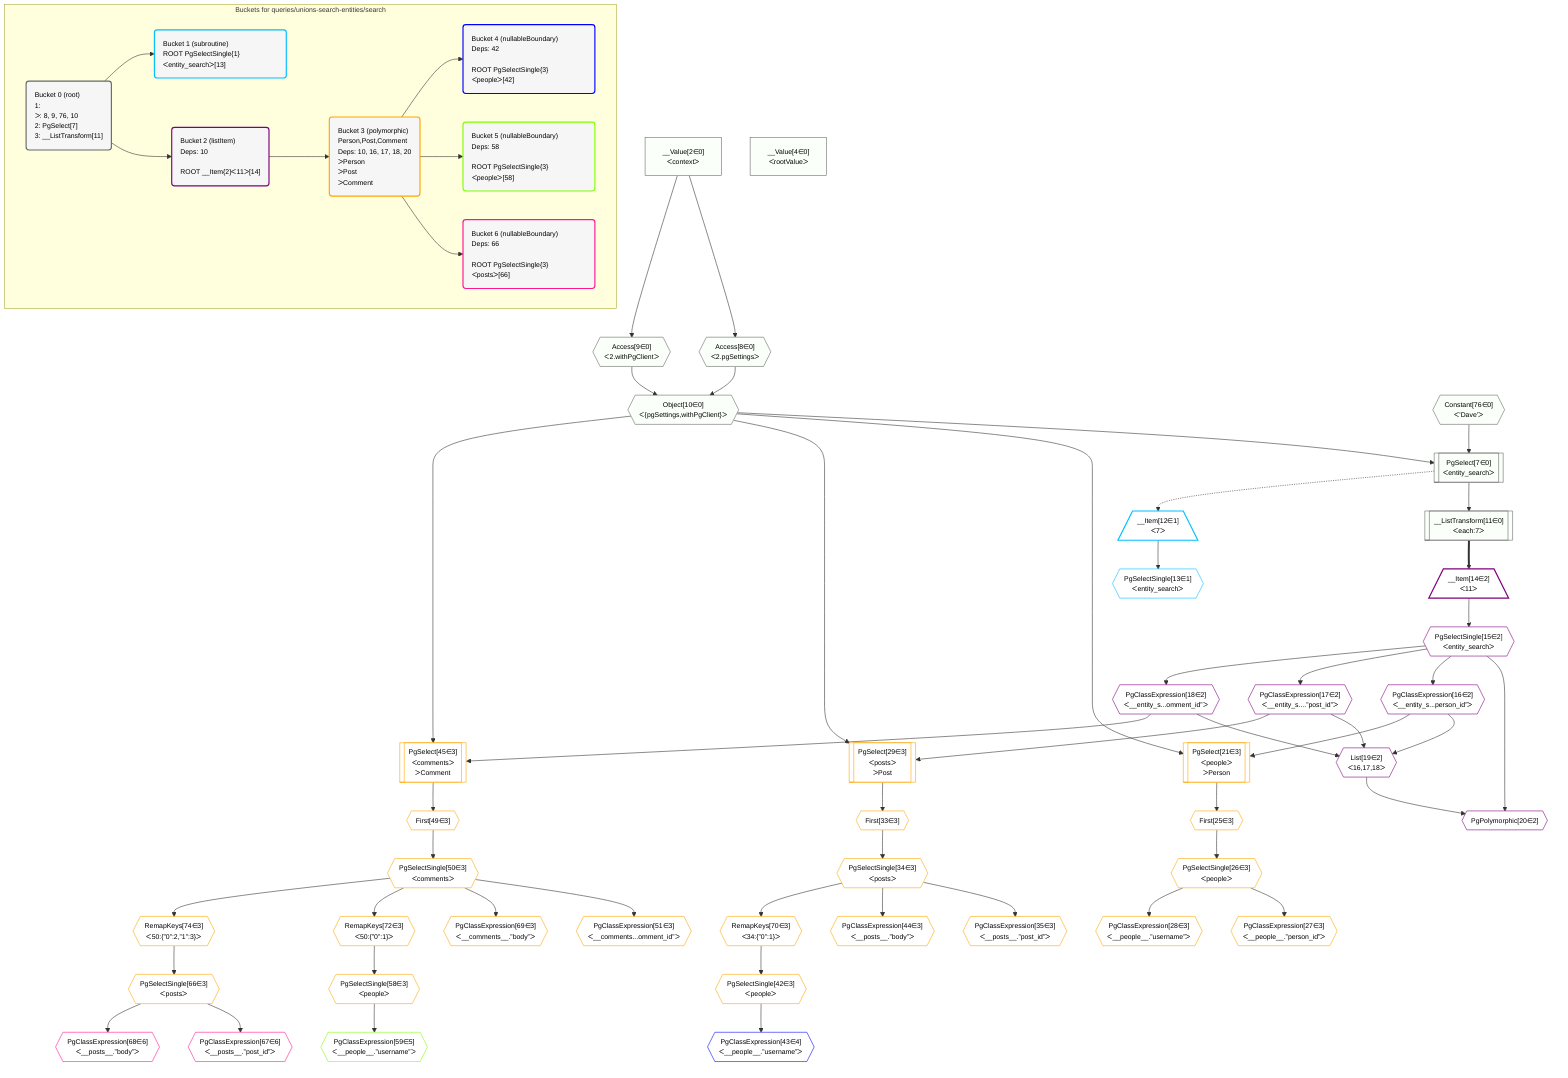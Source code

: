 %%{init: {'themeVariables': { 'fontSize': '12px'}}}%%
graph TD
    classDef path fill:#eee,stroke:#000,color:#000
    classDef plan fill:#fff,stroke-width:1px,color:#000
    classDef itemplan fill:#fff,stroke-width:2px,color:#000
    classDef unbatchedplan fill:#dff,stroke-width:1px,color:#000
    classDef sideeffectplan fill:#fcc,stroke-width:2px,color:#000
    classDef bucket fill:#f6f6f6,color:#000,stroke-width:2px,text-align:left


    %% plan dependencies
    PgSelect7[["PgSelect[7∈0]<br />ᐸentity_searchᐳ"]]:::plan
    Object10{{"Object[10∈0]<br />ᐸ{pgSettings,withPgClient}ᐳ"}}:::plan
    Constant76{{"Constant[76∈0]<br />ᐸ'Dave'ᐳ"}}:::plan
    Object10 & Constant76 --> PgSelect7
    Access8{{"Access[8∈0]<br />ᐸ2.pgSettingsᐳ"}}:::plan
    Access9{{"Access[9∈0]<br />ᐸ2.withPgClientᐳ"}}:::plan
    Access8 & Access9 --> Object10
    __Value2["__Value[2∈0]<br />ᐸcontextᐳ"]:::plan
    __Value2 --> Access8
    __Value2 --> Access9
    __ListTransform11[["__ListTransform[11∈0]<br />ᐸeach:7ᐳ"]]:::plan
    PgSelect7 --> __ListTransform11
    __Value4["__Value[4∈0]<br />ᐸrootValueᐳ"]:::plan
    __Item12[/"__Item[12∈1]<br />ᐸ7ᐳ"\]:::itemplan
    PgSelect7 -.-> __Item12
    PgSelectSingle13{{"PgSelectSingle[13∈1]<br />ᐸentity_searchᐳ"}}:::plan
    __Item12 --> PgSelectSingle13
    List19{{"List[19∈2]<br />ᐸ16,17,18ᐳ"}}:::plan
    PgClassExpression16{{"PgClassExpression[16∈2]<br />ᐸ__entity_s...person_id”ᐳ"}}:::plan
    PgClassExpression17{{"PgClassExpression[17∈2]<br />ᐸ__entity_s....”post_id”ᐳ"}}:::plan
    PgClassExpression18{{"PgClassExpression[18∈2]<br />ᐸ__entity_s...omment_id”ᐳ"}}:::plan
    PgClassExpression16 & PgClassExpression17 & PgClassExpression18 --> List19
    PgPolymorphic20{{"PgPolymorphic[20∈2]"}}:::plan
    PgSelectSingle15{{"PgSelectSingle[15∈2]<br />ᐸentity_searchᐳ"}}:::plan
    PgSelectSingle15 & List19 --> PgPolymorphic20
    __Item14[/"__Item[14∈2]<br />ᐸ11ᐳ"\]:::itemplan
    __ListTransform11 ==> __Item14
    __Item14 --> PgSelectSingle15
    PgSelectSingle15 --> PgClassExpression16
    PgSelectSingle15 --> PgClassExpression17
    PgSelectSingle15 --> PgClassExpression18
    PgSelect21[["PgSelect[21∈3]<br />ᐸpeopleᐳ<br />ᐳPerson"]]:::plan
    Object10 & PgClassExpression16 --> PgSelect21
    PgSelect29[["PgSelect[29∈3]<br />ᐸpostsᐳ<br />ᐳPost"]]:::plan
    Object10 & PgClassExpression17 --> PgSelect29
    PgSelect45[["PgSelect[45∈3]<br />ᐸcommentsᐳ<br />ᐳComment"]]:::plan
    Object10 & PgClassExpression18 --> PgSelect45
    First25{{"First[25∈3]"}}:::plan
    PgSelect21 --> First25
    PgSelectSingle26{{"PgSelectSingle[26∈3]<br />ᐸpeopleᐳ"}}:::plan
    First25 --> PgSelectSingle26
    PgClassExpression27{{"PgClassExpression[27∈3]<br />ᐸ__people__.”person_id”ᐳ"}}:::plan
    PgSelectSingle26 --> PgClassExpression27
    PgClassExpression28{{"PgClassExpression[28∈3]<br />ᐸ__people__.”username”ᐳ"}}:::plan
    PgSelectSingle26 --> PgClassExpression28
    First33{{"First[33∈3]"}}:::plan
    PgSelect29 --> First33
    PgSelectSingle34{{"PgSelectSingle[34∈3]<br />ᐸpostsᐳ"}}:::plan
    First33 --> PgSelectSingle34
    PgClassExpression35{{"PgClassExpression[35∈3]<br />ᐸ__posts__.”post_id”ᐳ"}}:::plan
    PgSelectSingle34 --> PgClassExpression35
    PgSelectSingle42{{"PgSelectSingle[42∈3]<br />ᐸpeopleᐳ"}}:::plan
    RemapKeys70{{"RemapKeys[70∈3]<br />ᐸ34:{”0”:1}ᐳ"}}:::plan
    RemapKeys70 --> PgSelectSingle42
    PgClassExpression44{{"PgClassExpression[44∈3]<br />ᐸ__posts__.”body”ᐳ"}}:::plan
    PgSelectSingle34 --> PgClassExpression44
    First49{{"First[49∈3]"}}:::plan
    PgSelect45 --> First49
    PgSelectSingle50{{"PgSelectSingle[50∈3]<br />ᐸcommentsᐳ"}}:::plan
    First49 --> PgSelectSingle50
    PgClassExpression51{{"PgClassExpression[51∈3]<br />ᐸ__comments...omment_id”ᐳ"}}:::plan
    PgSelectSingle50 --> PgClassExpression51
    PgSelectSingle58{{"PgSelectSingle[58∈3]<br />ᐸpeopleᐳ"}}:::plan
    RemapKeys72{{"RemapKeys[72∈3]<br />ᐸ50:{”0”:1}ᐳ"}}:::plan
    RemapKeys72 --> PgSelectSingle58
    PgSelectSingle66{{"PgSelectSingle[66∈3]<br />ᐸpostsᐳ"}}:::plan
    RemapKeys74{{"RemapKeys[74∈3]<br />ᐸ50:{”0”:2,”1”:3}ᐳ"}}:::plan
    RemapKeys74 --> PgSelectSingle66
    PgClassExpression69{{"PgClassExpression[69∈3]<br />ᐸ__comments__.”body”ᐳ"}}:::plan
    PgSelectSingle50 --> PgClassExpression69
    PgSelectSingle34 --> RemapKeys70
    PgSelectSingle50 --> RemapKeys72
    PgSelectSingle50 --> RemapKeys74
    PgClassExpression43{{"PgClassExpression[43∈4]<br />ᐸ__people__.”username”ᐳ"}}:::plan
    PgSelectSingle42 --> PgClassExpression43
    PgClassExpression59{{"PgClassExpression[59∈5]<br />ᐸ__people__.”username”ᐳ"}}:::plan
    PgSelectSingle58 --> PgClassExpression59
    PgClassExpression67{{"PgClassExpression[67∈6]<br />ᐸ__posts__.”post_id”ᐳ"}}:::plan
    PgSelectSingle66 --> PgClassExpression67
    PgClassExpression68{{"PgClassExpression[68∈6]<br />ᐸ__posts__.”body”ᐳ"}}:::plan
    PgSelectSingle66 --> PgClassExpression68

    %% define steps

    subgraph "Buckets for queries/unions-search-entities/search"
    Bucket0("Bucket 0 (root)<br />1: <br />ᐳ: 8, 9, 76, 10<br />2: PgSelect[7]<br />3: __ListTransform[11]"):::bucket
    classDef bucket0 stroke:#696969
    class Bucket0,__Value2,__Value4,PgSelect7,Access8,Access9,Object10,__ListTransform11,Constant76 bucket0
    Bucket1("Bucket 1 (subroutine)<br />ROOT PgSelectSingle{1}ᐸentity_searchᐳ[13]"):::bucket
    classDef bucket1 stroke:#00bfff
    class Bucket1,__Item12,PgSelectSingle13 bucket1
    Bucket2("Bucket 2 (listItem)<br />Deps: 10<br /><br />ROOT __Item{2}ᐸ11ᐳ[14]"):::bucket
    classDef bucket2 stroke:#7f007f
    class Bucket2,__Item14,PgSelectSingle15,PgClassExpression16,PgClassExpression17,PgClassExpression18,List19,PgPolymorphic20 bucket2
    Bucket3("Bucket 3 (polymorphic)<br />Person,Post,Comment<br />Deps: 10, 16, 17, 18, 20<br />ᐳPerson<br />ᐳPost<br />ᐳComment"):::bucket
    classDef bucket3 stroke:#ffa500
    class Bucket3,PgSelect21,First25,PgSelectSingle26,PgClassExpression27,PgClassExpression28,PgSelect29,First33,PgSelectSingle34,PgClassExpression35,PgSelectSingle42,PgClassExpression44,PgSelect45,First49,PgSelectSingle50,PgClassExpression51,PgSelectSingle58,PgSelectSingle66,PgClassExpression69,RemapKeys70,RemapKeys72,RemapKeys74 bucket3
    Bucket4("Bucket 4 (nullableBoundary)<br />Deps: 42<br /><br />ROOT PgSelectSingle{3}ᐸpeopleᐳ[42]"):::bucket
    classDef bucket4 stroke:#0000ff
    class Bucket4,PgClassExpression43 bucket4
    Bucket5("Bucket 5 (nullableBoundary)<br />Deps: 58<br /><br />ROOT PgSelectSingle{3}ᐸpeopleᐳ[58]"):::bucket
    classDef bucket5 stroke:#7fff00
    class Bucket5,PgClassExpression59 bucket5
    Bucket6("Bucket 6 (nullableBoundary)<br />Deps: 66<br /><br />ROOT PgSelectSingle{3}ᐸpostsᐳ[66]"):::bucket
    classDef bucket6 stroke:#ff1493
    class Bucket6,PgClassExpression67,PgClassExpression68 bucket6
    Bucket0 --> Bucket1 & Bucket2
    Bucket2 --> Bucket3
    Bucket3 --> Bucket4 & Bucket5 & Bucket6
    classDef unary fill:#fafffa,borderWidth:8px
    class PgSelect7,Object10,Access8,Access9,__ListTransform11,__Value2,__Value4,Constant76 unary
    end